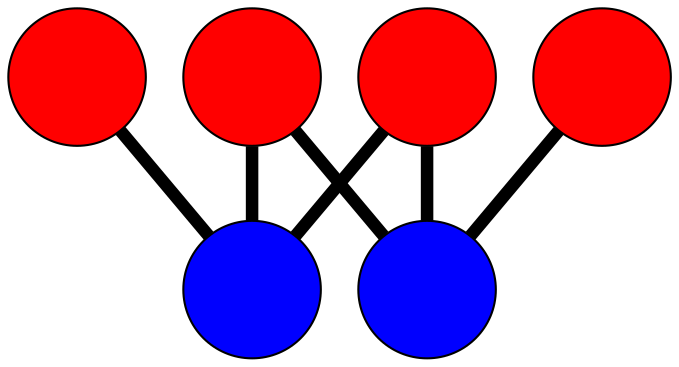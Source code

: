 graph G {
	graph [bb="-85.577,-167.57,84.405,168.49",
		overlap=false,
		sep=0.0,
		splines=true
	];
	node [color=black,
		fixedsize=true,
		fontname="Latin Modern Math",
		fontsize=42,
		height=.92,
		label="\N",
		penwidth=1,
		shape=circle,
		width=.92
	];
	edge [color=black,
		penwidth=6,
		style=bold
	];
	0	 [fillcolor=red,
		height=0.91667,
		label="",
		pos="-52.577,-19.324",
		style=filled,
		width=0.91667];
	4	 [fillcolor=blue,
		height=0.91667,
		label="",
		pos="21.43,-60.219",
		style=filled,
		width=0.91667];
	0 -- 4	 [pos="-23.328,-35.487 -18.156,-38.345 -12.773,-41.319 -7.6073,-44.174"];
	5	 [fillcolor=blue,
		height=0.91667,
		label="",
		pos="-22.685,59.737",
		style=filled,
		width=0.91667];
	0 -- 5	 [pos="-40.763,11.923 -38.675,17.448 -36.5,23.198 -34.414,28.717"];
	1	 [fillcolor=red,
		height=0.91667,
		label="",
		pos="51.405,18.879",
		style=filled,
		width=0.91667];
	1 -- 4	 [pos="39.558,-12.382 37.463,-17.91 35.283,-23.663 33.191,-29.184"];
	1 -- 5	 [pos="22.122,35.027 16.945,37.883 11.556,40.854 6.3843,43.706"];
	2	 [fillcolor=red,
		height=0.91667,
		label="",
		pos="50.465,-134.57",
		style=filled,
		width=0.91667];
	2 -- 4	 [pos="38.32,-103.47 36.766,-99.488 35.174,-95.413 33.62,-91.432"];
	3	 [fillcolor=red,
		height=0.91667,
		label="",
		pos="-48.037,135.49",
		style=filled,
		width=0.91667];
	3 -- 5	 [pos="-37.432,103.8 -36.021,99.588 -34.575,95.266 -33.166,91.056"];
}
